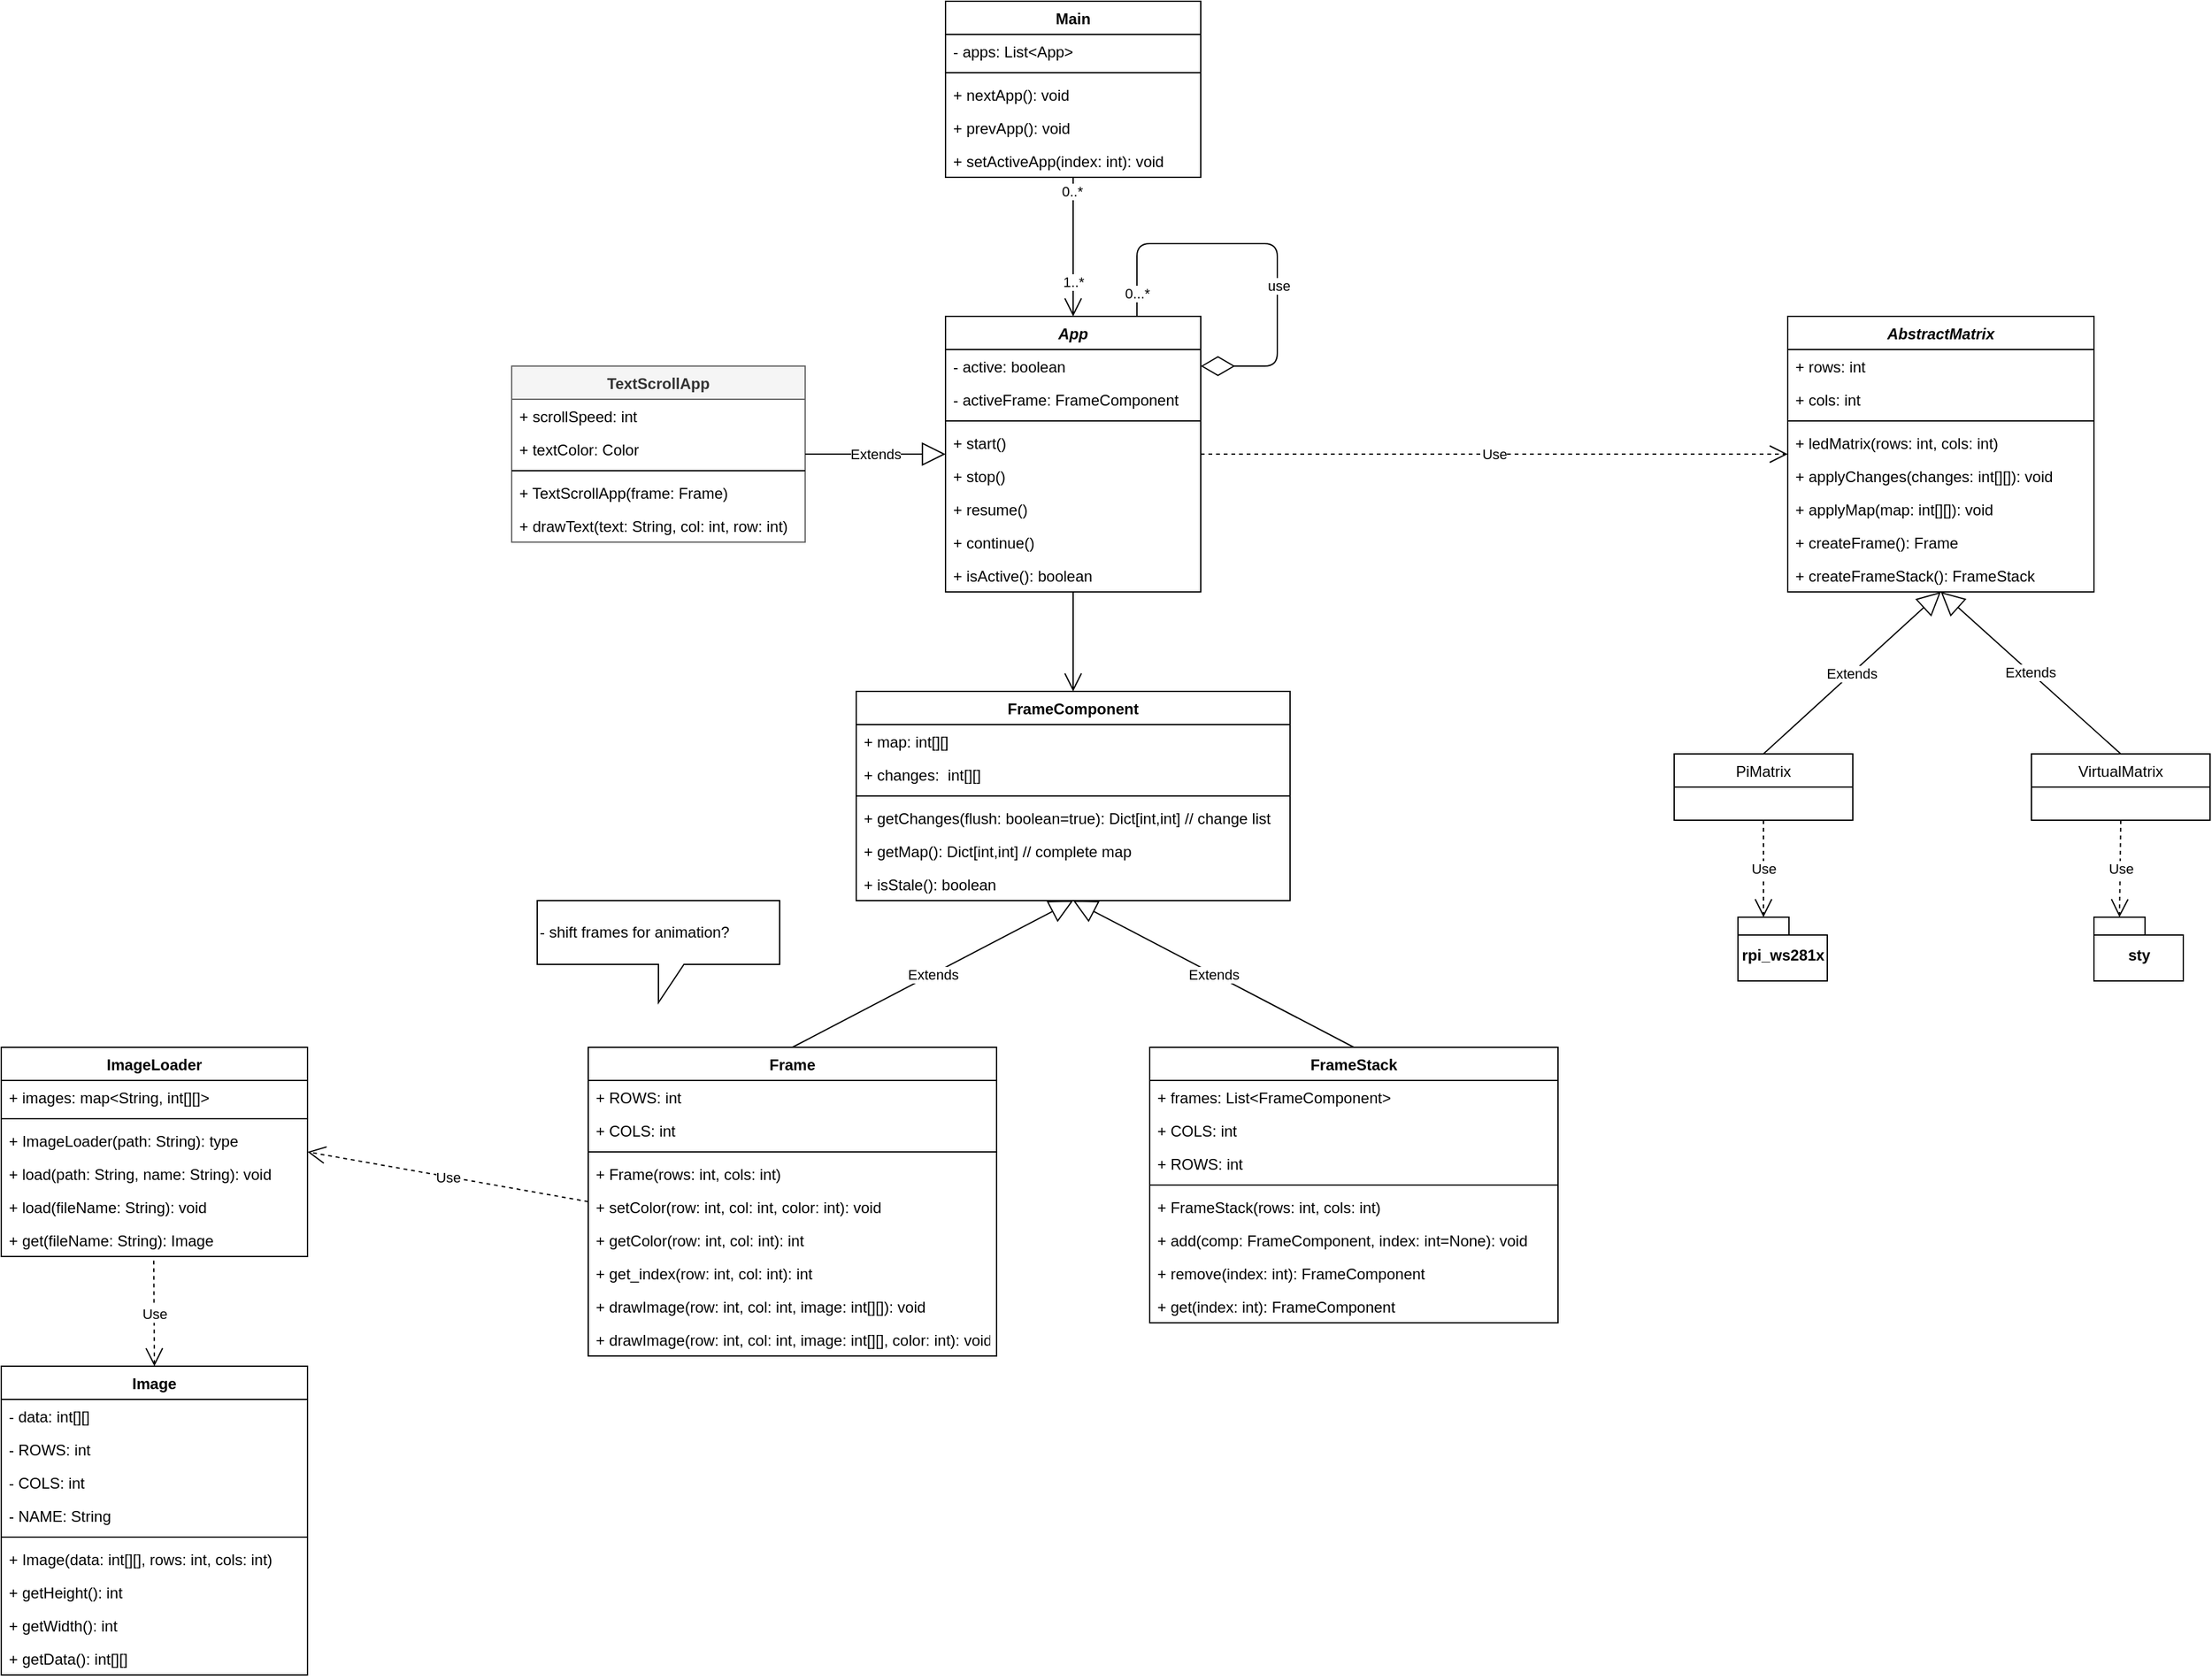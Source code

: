 <mxfile version="14.1.1" type="device"><diagram id="zWd4kCNnbouwcaQfFD9r" name="Page-1"><mxGraphModel dx="2737" dy="1589" grid="1" gridSize="10" guides="1" tooltips="1" connect="1" arrows="1" fold="1" page="1" pageScale="1" pageWidth="827" pageHeight="1169" math="0" shadow="0"><root><mxCell id="0"/><mxCell id="1" parent="0"/><mxCell id="qUtzshRl3Q2rggNu5MX5-23" value="Frame" style="swimlane;fontStyle=1;align=center;verticalAlign=top;childLayout=stackLayout;horizontal=1;startSize=26;horizontalStack=0;resizeParent=1;resizeParentMax=0;resizeLast=0;collapsible=1;marginBottom=0;" parent="1" vertex="1"><mxGeometry x="60" y="830" width="320" height="242" as="geometry"/></mxCell><mxCell id="VTci24ScNXywshiVKini-2" value="+ ROWS: int" style="text;strokeColor=none;fillColor=none;align=left;verticalAlign=top;spacingLeft=4;spacingRight=4;overflow=hidden;rotatable=0;points=[[0,0.5],[1,0.5]];portConstraint=eastwest;" vertex="1" parent="qUtzshRl3Q2rggNu5MX5-23"><mxGeometry y="26" width="320" height="26" as="geometry"/></mxCell><mxCell id="VTci24ScNXywshiVKini-1" value="+ COLS: int" style="text;strokeColor=none;fillColor=none;align=left;verticalAlign=top;spacingLeft=4;spacingRight=4;overflow=hidden;rotatable=0;points=[[0,0.5],[1,0.5]];portConstraint=eastwest;" vertex="1" parent="qUtzshRl3Q2rggNu5MX5-23"><mxGeometry y="52" width="320" height="26" as="geometry"/></mxCell><mxCell id="qUtzshRl3Q2rggNu5MX5-25" value="" style="line;strokeWidth=1;fillColor=none;align=left;verticalAlign=middle;spacingTop=-1;spacingLeft=3;spacingRight=3;rotatable=0;labelPosition=right;points=[];portConstraint=eastwest;" parent="qUtzshRl3Q2rggNu5MX5-23" vertex="1"><mxGeometry y="78" width="320" height="8" as="geometry"/></mxCell><mxCell id="qUtzshRl3Q2rggNu5MX5-26" value="+ Frame(rows: int, cols: int)" style="text;strokeColor=none;fillColor=none;align=left;verticalAlign=top;spacingLeft=4;spacingRight=4;overflow=hidden;rotatable=0;points=[[0,0.5],[1,0.5]];portConstraint=eastwest;" parent="qUtzshRl3Q2rggNu5MX5-23" vertex="1"><mxGeometry y="86" width="320" height="26" as="geometry"/></mxCell><mxCell id="qUtzshRl3Q2rggNu5MX5-27" value="+ setColor(row: int, col: int, color: int): void" style="text;strokeColor=none;fillColor=none;align=left;verticalAlign=top;spacingLeft=4;spacingRight=4;overflow=hidden;rotatable=0;points=[[0,0.5],[1,0.5]];portConstraint=eastwest;" parent="qUtzshRl3Q2rggNu5MX5-23" vertex="1"><mxGeometry y="112" width="320" height="26" as="geometry"/></mxCell><mxCell id="75zamd3g8fIUzLGYwq_m-1" value="+ getColor(row: int, col: int): int" style="text;strokeColor=none;fillColor=none;align=left;verticalAlign=top;spacingLeft=4;spacingRight=4;overflow=hidden;rotatable=0;points=[[0,0.5],[1,0.5]];portConstraint=eastwest;" parent="qUtzshRl3Q2rggNu5MX5-23" vertex="1"><mxGeometry y="138" width="320" height="26" as="geometry"/></mxCell><mxCell id="qUtzshRl3Q2rggNu5MX5-28" value="+ get_index(row: int, col: int): int" style="text;strokeColor=none;fillColor=none;align=left;verticalAlign=top;spacingLeft=4;spacingRight=4;overflow=hidden;rotatable=0;points=[[0,0.5],[1,0.5]];portConstraint=eastwest;" parent="qUtzshRl3Q2rggNu5MX5-23" vertex="1"><mxGeometry y="164" width="320" height="26" as="geometry"/></mxCell><mxCell id="P6dQW7F-8HOfv62DFW9g-23" value="+ drawImage(row: int, col: int, image: int[][]): void" style="text;strokeColor=none;fillColor=none;align=left;verticalAlign=top;spacingLeft=4;spacingRight=4;overflow=hidden;rotatable=0;points=[[0,0.5],[1,0.5]];portConstraint=eastwest;" parent="qUtzshRl3Q2rggNu5MX5-23" vertex="1"><mxGeometry y="190" width="320" height="26" as="geometry"/></mxCell><mxCell id="P6dQW7F-8HOfv62DFW9g-26" value="+ drawImage(row: int, col: int, image: int[][], color: int): void" style="text;strokeColor=none;fillColor=none;align=left;verticalAlign=top;spacingLeft=4;spacingRight=4;overflow=hidden;rotatable=0;points=[[0,0.5],[1,0.5]];portConstraint=eastwest;" parent="qUtzshRl3Q2rggNu5MX5-23" vertex="1"><mxGeometry y="216" width="320" height="26" as="geometry"/></mxCell><mxCell id="qUtzshRl3Q2rggNu5MX5-29" value="FrameStack" style="swimlane;fontStyle=1;align=center;verticalAlign=top;childLayout=stackLayout;horizontal=1;startSize=26;horizontalStack=0;resizeParent=1;resizeParentMax=0;resizeLast=0;collapsible=1;marginBottom=0;" parent="1" vertex="1"><mxGeometry x="500" y="830" width="320" height="216" as="geometry"/></mxCell><mxCell id="qUtzshRl3Q2rggNu5MX5-30" value="+ frames: List&lt;FrameComponent&gt;" style="text;strokeColor=none;fillColor=none;align=left;verticalAlign=top;spacingLeft=4;spacingRight=4;overflow=hidden;rotatable=0;points=[[0,0.5],[1,0.5]];portConstraint=eastwest;" parent="qUtzshRl3Q2rggNu5MX5-29" vertex="1"><mxGeometry y="26" width="320" height="26" as="geometry"/></mxCell><mxCell id="YteA5QvWKglpJTrWXSiE-21" value="+ COLS: int" style="text;strokeColor=none;fillColor=none;align=left;verticalAlign=top;spacingLeft=4;spacingRight=4;overflow=hidden;rotatable=0;points=[[0,0.5],[1,0.5]];portConstraint=eastwest;" parent="qUtzshRl3Q2rggNu5MX5-29" vertex="1"><mxGeometry y="52" width="320" height="26" as="geometry"/></mxCell><mxCell id="YteA5QvWKglpJTrWXSiE-22" value="+ ROWS: int" style="text;strokeColor=none;fillColor=none;align=left;verticalAlign=top;spacingLeft=4;spacingRight=4;overflow=hidden;rotatable=0;points=[[0,0.5],[1,0.5]];portConstraint=eastwest;" parent="qUtzshRl3Q2rggNu5MX5-29" vertex="1"><mxGeometry y="78" width="320" height="26" as="geometry"/></mxCell><mxCell id="qUtzshRl3Q2rggNu5MX5-31" value="" style="line;strokeWidth=1;fillColor=none;align=left;verticalAlign=middle;spacingTop=-1;spacingLeft=3;spacingRight=3;rotatable=0;labelPosition=right;points=[];portConstraint=eastwest;" parent="qUtzshRl3Q2rggNu5MX5-29" vertex="1"><mxGeometry y="104" width="320" height="8" as="geometry"/></mxCell><mxCell id="YteA5QvWKglpJTrWXSiE-12" value="+ FrameStack(rows: int, cols: int) " style="text;strokeColor=none;fillColor=none;align=left;verticalAlign=top;spacingLeft=4;spacingRight=4;overflow=hidden;rotatable=0;points=[[0,0.5],[1,0.5]];portConstraint=eastwest;" parent="qUtzshRl3Q2rggNu5MX5-29" vertex="1"><mxGeometry y="112" width="320" height="26" as="geometry"/></mxCell><mxCell id="qUtzshRl3Q2rggNu5MX5-32" value="+ add(comp: FrameComponent, index: int=None): void" style="text;strokeColor=none;fillColor=none;align=left;verticalAlign=top;spacingLeft=4;spacingRight=4;overflow=hidden;rotatable=0;points=[[0,0.5],[1,0.5]];portConstraint=eastwest;" parent="qUtzshRl3Q2rggNu5MX5-29" vertex="1"><mxGeometry y="138" width="320" height="26" as="geometry"/></mxCell><mxCell id="qUtzshRl3Q2rggNu5MX5-34" value="+ remove(index: int): FrameComponent" style="text;strokeColor=none;fillColor=none;align=left;verticalAlign=top;spacingLeft=4;spacingRight=4;overflow=hidden;rotatable=0;points=[[0,0.5],[1,0.5]];portConstraint=eastwest;" parent="qUtzshRl3Q2rggNu5MX5-29" vertex="1"><mxGeometry y="164" width="320" height="26" as="geometry"/></mxCell><mxCell id="75zamd3g8fIUzLGYwq_m-2" value="+ get(index: int): FrameComponent" style="text;strokeColor=none;fillColor=none;align=left;verticalAlign=top;spacingLeft=4;spacingRight=4;overflow=hidden;rotatable=0;points=[[0,0.5],[1,0.5]];portConstraint=eastwest;" parent="qUtzshRl3Q2rggNu5MX5-29" vertex="1"><mxGeometry y="190" width="320" height="26" as="geometry"/></mxCell><mxCell id="qUtzshRl3Q2rggNu5MX5-35" value="FrameComponent" style="swimlane;fontStyle=1;align=center;verticalAlign=top;childLayout=stackLayout;horizontal=1;startSize=26;horizontalStack=0;resizeParent=1;resizeParentMax=0;resizeLast=0;collapsible=1;marginBottom=0;" parent="1" vertex="1"><mxGeometry x="270" y="551" width="340" height="164" as="geometry"/></mxCell><mxCell id="qUtzshRl3Q2rggNu5MX5-37" value="+ map: int[][]" style="text;strokeColor=none;fillColor=none;align=left;verticalAlign=top;spacingLeft=4;spacingRight=4;overflow=hidden;rotatable=0;points=[[0,0.5],[1,0.5]];portConstraint=eastwest;fontStyle=0" parent="qUtzshRl3Q2rggNu5MX5-35" vertex="1"><mxGeometry y="26" width="340" height="26" as="geometry"/></mxCell><mxCell id="qUtzshRl3Q2rggNu5MX5-38" value="+ changes:  int[][]" style="text;strokeColor=none;fillColor=none;align=left;verticalAlign=top;spacingLeft=4;spacingRight=4;overflow=hidden;rotatable=0;points=[[0,0.5],[1,0.5]];portConstraint=eastwest;" parent="qUtzshRl3Q2rggNu5MX5-35" vertex="1"><mxGeometry y="52" width="340" height="26" as="geometry"/></mxCell><mxCell id="qUtzshRl3Q2rggNu5MX5-39" value="" style="line;strokeWidth=1;fillColor=none;align=left;verticalAlign=middle;spacingTop=-1;spacingLeft=3;spacingRight=3;rotatable=0;labelPosition=right;points=[];portConstraint=eastwest;" parent="qUtzshRl3Q2rggNu5MX5-35" vertex="1"><mxGeometry y="78" width="340" height="8" as="geometry"/></mxCell><mxCell id="qUtzshRl3Q2rggNu5MX5-45" value="+ getChanges(flush: boolean=true): Dict[int,int] // change list" style="text;strokeColor=none;fillColor=none;align=left;verticalAlign=top;spacingLeft=4;spacingRight=4;overflow=hidden;rotatable=0;points=[[0,0.5],[1,0.5]];portConstraint=eastwest;fontStyle=0" parent="qUtzshRl3Q2rggNu5MX5-35" vertex="1"><mxGeometry y="86" width="340" height="26" as="geometry"/></mxCell><mxCell id="qUtzshRl3Q2rggNu5MX5-40" value="+ getMap(): Dict[int,int] // complete map" style="text;strokeColor=none;fillColor=none;align=left;verticalAlign=top;spacingLeft=4;spacingRight=4;overflow=hidden;rotatable=0;points=[[0,0.5],[1,0.5]];portConstraint=eastwest;fontStyle=0" parent="qUtzshRl3Q2rggNu5MX5-35" vertex="1"><mxGeometry y="112" width="340" height="26" as="geometry"/></mxCell><mxCell id="qUtzshRl3Q2rggNu5MX5-36" value="+ isStale(): boolean" style="text;strokeColor=none;fillColor=none;align=left;verticalAlign=top;spacingLeft=4;spacingRight=4;overflow=hidden;rotatable=0;points=[[0,0.5],[1,0.5]];portConstraint=eastwest;" parent="qUtzshRl3Q2rggNu5MX5-35" vertex="1"><mxGeometry y="138" width="340" height="26" as="geometry"/></mxCell><mxCell id="qUtzshRl3Q2rggNu5MX5-41" value="Extends" style="endArrow=block;endSize=16;endFill=0;html=1;exitX=0.5;exitY=0;exitDx=0;exitDy=0;entryX=0.5;entryY=1;entryDx=0;entryDy=0;" parent="1" source="qUtzshRl3Q2rggNu5MX5-23" target="qUtzshRl3Q2rggNu5MX5-35" edge="1"><mxGeometry width="160" relative="1" as="geometry"><mxPoint x="200" y="770" as="sourcePoint"/><mxPoint x="360" y="770" as="targetPoint"/></mxGeometry></mxCell><mxCell id="qUtzshRl3Q2rggNu5MX5-42" value="Extends" style="endArrow=block;endSize=16;endFill=0;html=1;exitX=0.5;exitY=0;exitDx=0;exitDy=0;entryX=0.5;entryY=1;entryDx=0;entryDy=0;" parent="1" source="qUtzshRl3Q2rggNu5MX5-29" target="qUtzshRl3Q2rggNu5MX5-35" edge="1"><mxGeometry width="160" relative="1" as="geometry"><mxPoint x="690" y="730" as="sourcePoint"/><mxPoint x="470" y="760" as="targetPoint"/></mxGeometry></mxCell><mxCell id="qUtzshRl3Q2rggNu5MX5-46" value="App" style="swimlane;fontStyle=3;align=center;verticalAlign=top;childLayout=stackLayout;horizontal=1;startSize=26;horizontalStack=0;resizeParent=1;resizeParentMax=0;resizeLast=0;collapsible=1;marginBottom=0;fontColor=#000000;" parent="1" vertex="1"><mxGeometry x="340" y="257" width="200" height="216" as="geometry"/></mxCell><mxCell id="qUtzshRl3Q2rggNu5MX5-47" value="- active: boolean" style="text;strokeColor=none;fillColor=none;align=left;verticalAlign=top;spacingLeft=4;spacingRight=4;overflow=hidden;rotatable=0;points=[[0,0.5],[1,0.5]];portConstraint=eastwest;" parent="qUtzshRl3Q2rggNu5MX5-46" vertex="1"><mxGeometry y="26" width="200" height="26" as="geometry"/></mxCell><mxCell id="qUtzshRl3Q2rggNu5MX5-52" value="- activeFrame: FrameComponent" style="text;strokeColor=none;fillColor=none;align=left;verticalAlign=top;spacingLeft=4;spacingRight=4;overflow=hidden;rotatable=0;points=[[0,0.5],[1,0.5]];portConstraint=eastwest;" parent="qUtzshRl3Q2rggNu5MX5-46" vertex="1"><mxGeometry y="52" width="200" height="26" as="geometry"/></mxCell><mxCell id="qUtzshRl3Q2rggNu5MX5-48" value="" style="line;strokeWidth=1;fillColor=none;align=left;verticalAlign=middle;spacingTop=-1;spacingLeft=3;spacingRight=3;rotatable=0;labelPosition=right;points=[];portConstraint=eastwest;" parent="qUtzshRl3Q2rggNu5MX5-46" vertex="1"><mxGeometry y="78" width="200" height="8" as="geometry"/></mxCell><mxCell id="qUtzshRl3Q2rggNu5MX5-49" value="+ start()" style="text;strokeColor=none;fillColor=none;align=left;verticalAlign=top;spacingLeft=4;spacingRight=4;overflow=hidden;rotatable=0;points=[[0,0.5],[1,0.5]];portConstraint=eastwest;" parent="qUtzshRl3Q2rggNu5MX5-46" vertex="1"><mxGeometry y="86" width="200" height="26" as="geometry"/></mxCell><mxCell id="YteA5QvWKglpJTrWXSiE-9" value="+ stop()" style="text;strokeColor=none;fillColor=none;align=left;verticalAlign=top;spacingLeft=4;spacingRight=4;overflow=hidden;rotatable=0;points=[[0,0.5],[1,0.5]];portConstraint=eastwest;" parent="qUtzshRl3Q2rggNu5MX5-46" vertex="1"><mxGeometry y="112" width="200" height="26" as="geometry"/></mxCell><mxCell id="qUtzshRl3Q2rggNu5MX5-50" value="+ resume()" style="text;strokeColor=none;fillColor=none;align=left;verticalAlign=top;spacingLeft=4;spacingRight=4;overflow=hidden;rotatable=0;points=[[0,0.5],[1,0.5]];portConstraint=eastwest;" parent="qUtzshRl3Q2rggNu5MX5-46" vertex="1"><mxGeometry y="138" width="200" height="26" as="geometry"/></mxCell><mxCell id="YteA5QvWKglpJTrWXSiE-10" value="+ continue()" style="text;strokeColor=none;fillColor=none;align=left;verticalAlign=top;spacingLeft=4;spacingRight=4;overflow=hidden;rotatable=0;points=[[0,0.5],[1,0.5]];portConstraint=eastwest;" parent="qUtzshRl3Q2rggNu5MX5-46" vertex="1"><mxGeometry y="164" width="200" height="26" as="geometry"/></mxCell><mxCell id="qUtzshRl3Q2rggNu5MX5-51" value="+ isActive(): boolean" style="text;strokeColor=none;fillColor=none;align=left;verticalAlign=top;spacingLeft=4;spacingRight=4;overflow=hidden;rotatable=0;points=[[0,0.5],[1,0.5]];portConstraint=eastwest;" parent="qUtzshRl3Q2rggNu5MX5-46" vertex="1"><mxGeometry y="190" width="200" height="26" as="geometry"/></mxCell><mxCell id="YteA5QvWKglpJTrWXSiE-6" value="" style="endArrow=diamondThin;endFill=0;endSize=24;html=1;entryX=1;entryY=0.5;entryDx=0;entryDy=0;exitX=0.75;exitY=0;exitDx=0;exitDy=0;" parent="qUtzshRl3Q2rggNu5MX5-46" source="qUtzshRl3Q2rggNu5MX5-46" target="qUtzshRl3Q2rggNu5MX5-47" edge="1"><mxGeometry width="160" relative="1" as="geometry"><mxPoint x="180" y="-57" as="sourcePoint"/><mxPoint x="200" y="39" as="targetPoint"/><Array as="points"><mxPoint x="150" y="-57"/><mxPoint x="260" y="-57"/><mxPoint x="260" y="39"/></Array></mxGeometry></mxCell><mxCell id="YteA5QvWKglpJTrWXSiE-7" value="0...*" style="edgeLabel;html=1;align=center;verticalAlign=middle;resizable=0;points=[];" parent="YteA5QvWKglpJTrWXSiE-6" vertex="1" connectable="0"><mxGeometry x="-0.89" relative="1" as="geometry"><mxPoint as="offset"/></mxGeometry></mxCell><mxCell id="YteA5QvWKglpJTrWXSiE-8" value="use" style="edgeLabel;html=1;align=center;verticalAlign=middle;resizable=0;points=[];" parent="YteA5QvWKglpJTrWXSiE-6" vertex="1" connectable="0"><mxGeometry x="0.236" y="1" relative="1" as="geometry"><mxPoint as="offset"/></mxGeometry></mxCell><mxCell id="qUtzshRl3Q2rggNu5MX5-54" value="" style="endArrow=open;endFill=1;endSize=12;html=1;fontColor=#000000;entryX=0.5;entryY=0;entryDx=0;entryDy=0;exitX=0.5;exitY=1;exitDx=0;exitDy=0;" parent="1" source="qUtzshRl3Q2rggNu5MX5-46" target="qUtzshRl3Q2rggNu5MX5-35" edge="1"><mxGeometry width="160" relative="1" as="geometry"><mxPoint x="490" y="320" as="sourcePoint"/><mxPoint x="590" y="410" as="targetPoint"/></mxGeometry></mxCell><mxCell id="qUtzshRl3Q2rggNu5MX5-55" value="Main" style="swimlane;fontStyle=1;align=center;verticalAlign=top;childLayout=stackLayout;horizontal=1;startSize=26;horizontalStack=0;resizeParent=1;resizeParentMax=0;resizeLast=0;collapsible=1;marginBottom=0;fontColor=#000000;" parent="1" vertex="1"><mxGeometry x="340" y="10" width="200" height="138" as="geometry"/></mxCell><mxCell id="qUtzshRl3Q2rggNu5MX5-56" value="- apps: List&lt;App&gt;" style="text;strokeColor=none;fillColor=none;align=left;verticalAlign=top;spacingLeft=4;spacingRight=4;overflow=hidden;rotatable=0;points=[[0,0.5],[1,0.5]];portConstraint=eastwest;" parent="qUtzshRl3Q2rggNu5MX5-55" vertex="1"><mxGeometry y="26" width="200" height="26" as="geometry"/></mxCell><mxCell id="qUtzshRl3Q2rggNu5MX5-57" value="" style="line;strokeWidth=1;fillColor=none;align=left;verticalAlign=middle;spacingTop=-1;spacingLeft=3;spacingRight=3;rotatable=0;labelPosition=right;points=[];portConstraint=eastwest;" parent="qUtzshRl3Q2rggNu5MX5-55" vertex="1"><mxGeometry y="52" width="200" height="8" as="geometry"/></mxCell><mxCell id="qUtzshRl3Q2rggNu5MX5-59" value="+ nextApp(): void" style="text;strokeColor=none;fillColor=none;align=left;verticalAlign=top;spacingLeft=4;spacingRight=4;overflow=hidden;rotatable=0;points=[[0,0.5],[1,0.5]];portConstraint=eastwest;" parent="qUtzshRl3Q2rggNu5MX5-55" vertex="1"><mxGeometry y="60" width="200" height="26" as="geometry"/></mxCell><mxCell id="qUtzshRl3Q2rggNu5MX5-58" value="+ prevApp(): void" style="text;strokeColor=none;fillColor=none;align=left;verticalAlign=top;spacingLeft=4;spacingRight=4;overflow=hidden;rotatable=0;points=[[0,0.5],[1,0.5]];portConstraint=eastwest;" parent="qUtzshRl3Q2rggNu5MX5-55" vertex="1"><mxGeometry y="86" width="200" height="26" as="geometry"/></mxCell><mxCell id="qUtzshRl3Q2rggNu5MX5-60" value="+ setActiveApp(index: int): void" style="text;strokeColor=none;fillColor=none;align=left;verticalAlign=top;spacingLeft=4;spacingRight=4;overflow=hidden;rotatable=0;points=[[0,0.5],[1,0.5]];portConstraint=eastwest;" parent="qUtzshRl3Q2rggNu5MX5-55" vertex="1"><mxGeometry y="112" width="200" height="26" as="geometry"/></mxCell><mxCell id="qUtzshRl3Q2rggNu5MX5-61" value="1..*" style="endArrow=open;endFill=1;endSize=12;html=1;fontColor=#000000;entryX=0.5;entryY=0;entryDx=0;entryDy=0;exitX=0.5;exitY=1;exitDx=0;exitDy=0;" parent="1" source="qUtzshRl3Q2rggNu5MX5-55" target="qUtzshRl3Q2rggNu5MX5-46" edge="1"><mxGeometry x="0.505" width="160" relative="1" as="geometry"><mxPoint x="630" y="160" as="sourcePoint"/><mxPoint x="590" y="296" as="targetPoint"/><mxPoint as="offset"/></mxGeometry></mxCell><mxCell id="P6dQW7F-8HOfv62DFW9g-44" value="0..*" style="edgeLabel;html=1;align=center;verticalAlign=middle;resizable=0;points=[];" parent="qUtzshRl3Q2rggNu5MX5-61" vertex="1" connectable="0"><mxGeometry x="-0.804" y="-1" relative="1" as="geometry"><mxPoint as="offset"/></mxGeometry></mxCell><mxCell id="P6dQW7F-8HOfv62DFW9g-5" value="AbstractMatrix" style="swimlane;fontStyle=3;align=center;verticalAlign=top;childLayout=stackLayout;horizontal=1;startSize=26;horizontalStack=0;resizeParent=1;resizeParentMax=0;resizeLast=0;collapsible=1;marginBottom=0;" parent="1" vertex="1"><mxGeometry x="1000" y="257" width="240" height="216" as="geometry"/></mxCell><mxCell id="P6dQW7F-8HOfv62DFW9g-6" value="+ rows: int&#10;" style="text;strokeColor=none;fillColor=none;align=left;verticalAlign=top;spacingLeft=4;spacingRight=4;overflow=hidden;rotatable=0;points=[[0,0.5],[1,0.5]];portConstraint=eastwest;" parent="P6dQW7F-8HOfv62DFW9g-5" vertex="1"><mxGeometry y="26" width="240" height="26" as="geometry"/></mxCell><mxCell id="P6dQW7F-8HOfv62DFW9g-25" value="+ cols: int" style="text;strokeColor=none;fillColor=none;align=left;verticalAlign=top;spacingLeft=4;spacingRight=4;overflow=hidden;rotatable=0;points=[[0,0.5],[1,0.5]];portConstraint=eastwest;" parent="P6dQW7F-8HOfv62DFW9g-5" vertex="1"><mxGeometry y="52" width="240" height="26" as="geometry"/></mxCell><mxCell id="P6dQW7F-8HOfv62DFW9g-7" value="" style="line;strokeWidth=1;fillColor=none;align=left;verticalAlign=middle;spacingTop=-1;spacingLeft=3;spacingRight=3;rotatable=0;labelPosition=right;points=[];portConstraint=eastwest;" parent="P6dQW7F-8HOfv62DFW9g-5" vertex="1"><mxGeometry y="78" width="240" height="8" as="geometry"/></mxCell><mxCell id="P6dQW7F-8HOfv62DFW9g-8" value="+ ledMatrix(rows: int, cols: int)" style="text;strokeColor=none;fillColor=none;align=left;verticalAlign=top;spacingLeft=4;spacingRight=4;overflow=hidden;rotatable=0;points=[[0,0.5],[1,0.5]];portConstraint=eastwest;" parent="P6dQW7F-8HOfv62DFW9g-5" vertex="1"><mxGeometry y="86" width="240" height="26" as="geometry"/></mxCell><mxCell id="P6dQW7F-8HOfv62DFW9g-14" value="+ applyChanges(changes: int[][]): void" style="text;strokeColor=none;fillColor=none;align=left;verticalAlign=top;spacingLeft=4;spacingRight=4;overflow=hidden;rotatable=0;points=[[0,0.5],[1,0.5]];portConstraint=eastwest;" parent="P6dQW7F-8HOfv62DFW9g-5" vertex="1"><mxGeometry y="112" width="240" height="26" as="geometry"/></mxCell><mxCell id="P6dQW7F-8HOfv62DFW9g-24" value="+ applyMap(map: int[][]): void" style="text;strokeColor=none;fillColor=none;align=left;verticalAlign=top;spacingLeft=4;spacingRight=4;overflow=hidden;rotatable=0;points=[[0,0.5],[1,0.5]];portConstraint=eastwest;" parent="P6dQW7F-8HOfv62DFW9g-5" vertex="1"><mxGeometry y="138" width="240" height="26" as="geometry"/></mxCell><mxCell id="YteA5QvWKglpJTrWXSiE-11" value="+ createFrame(): Frame" style="text;strokeColor=none;fillColor=none;align=left;verticalAlign=top;spacingLeft=4;spacingRight=4;overflow=hidden;rotatable=0;points=[[0,0.5],[1,0.5]];portConstraint=eastwest;" parent="P6dQW7F-8HOfv62DFW9g-5" vertex="1"><mxGeometry y="164" width="240" height="26" as="geometry"/></mxCell><mxCell id="YteA5QvWKglpJTrWXSiE-13" value="+ createFrameStack(): FrameStack" style="text;strokeColor=none;fillColor=none;align=left;verticalAlign=top;spacingLeft=4;spacingRight=4;overflow=hidden;rotatable=0;points=[[0,0.5],[1,0.5]];portConstraint=eastwest;" parent="P6dQW7F-8HOfv62DFW9g-5" vertex="1"><mxGeometry y="190" width="240" height="26" as="geometry"/></mxCell><mxCell id="P6dQW7F-8HOfv62DFW9g-10" value="PiMatrix" style="swimlane;fontStyle=0;childLayout=stackLayout;horizontal=1;startSize=26;fillColor=none;horizontalStack=0;resizeParent=1;resizeParentMax=0;resizeLast=0;collapsible=1;marginBottom=0;" parent="1" vertex="1"><mxGeometry x="911" y="600" width="140" height="52" as="geometry"/></mxCell><mxCell id="P6dQW7F-8HOfv62DFW9g-15" value="VirtualMatrix" style="swimlane;fontStyle=0;childLayout=stackLayout;horizontal=1;startSize=26;fillColor=none;horizontalStack=0;resizeParent=1;resizeParentMax=0;resizeLast=0;collapsible=1;marginBottom=0;" parent="1" vertex="1"><mxGeometry x="1191" y="600" width="140" height="52" as="geometry"/></mxCell><mxCell id="P6dQW7F-8HOfv62DFW9g-16" value="rpi_ws281x" style="shape=folder;fontStyle=1;spacingTop=10;tabWidth=40;tabHeight=14;tabPosition=left;html=1;" parent="1" vertex="1"><mxGeometry x="961" y="728" width="70" height="50" as="geometry"/></mxCell><mxCell id="P6dQW7F-8HOfv62DFW9g-18" value="Extends" style="endArrow=block;endSize=16;endFill=0;html=1;exitX=0.5;exitY=0;exitDx=0;exitDy=0;entryX=0.5;entryY=1;entryDx=0;entryDy=0;" parent="1" source="P6dQW7F-8HOfv62DFW9g-10" target="P6dQW7F-8HOfv62DFW9g-5" edge="1"><mxGeometry width="160" relative="1" as="geometry"><mxPoint x="990" y="640" as="sourcePoint"/><mxPoint x="1090" y="500" as="targetPoint"/></mxGeometry></mxCell><mxCell id="P6dQW7F-8HOfv62DFW9g-19" value="Extends" style="endArrow=block;endSize=16;endFill=0;html=1;exitX=0.5;exitY=0;exitDx=0;exitDy=0;entryX=0.5;entryY=1;entryDx=0;entryDy=0;" parent="1" source="P6dQW7F-8HOfv62DFW9g-15" target="P6dQW7F-8HOfv62DFW9g-5" edge="1"><mxGeometry width="160" relative="1" as="geometry"><mxPoint x="1040" y="584" as="sourcePoint"/><mxPoint x="1130" y="510" as="targetPoint"/></mxGeometry></mxCell><mxCell id="P6dQW7F-8HOfv62DFW9g-20" value="Use" style="endArrow=open;endSize=12;dashed=1;html=1;exitX=0.5;exitY=1;exitDx=0;exitDy=0;entryX=0;entryY=0;entryDx=20;entryDy=0;entryPerimeter=0;" parent="1" source="P6dQW7F-8HOfv62DFW9g-10" target="P6dQW7F-8HOfv62DFW9g-16" edge="1"><mxGeometry width="160" relative="1" as="geometry"><mxPoint x="981" y="698" as="sourcePoint"/><mxPoint x="1141" y="698" as="targetPoint"/></mxGeometry></mxCell><mxCell id="P6dQW7F-8HOfv62DFW9g-21" value="Use" style="endArrow=open;endSize=12;dashed=1;html=1;exitX=1;exitY=0.5;exitDx=0;exitDy=0;entryX=0;entryY=0.5;entryDx=0;entryDy=0;" parent="1" source="qUtzshRl3Q2rggNu5MX5-46" target="P6dQW7F-8HOfv62DFW9g-5" edge="1"><mxGeometry width="160" relative="1" as="geometry"><mxPoint x="560" y="340" as="sourcePoint"/><mxPoint x="970" y="342" as="targetPoint"/></mxGeometry></mxCell><mxCell id="P6dQW7F-8HOfv62DFW9g-28" value="- shift frames for animation?" style="shape=callout;whiteSpace=wrap;html=1;perimeter=calloutPerimeter;align=left;" parent="1" vertex="1"><mxGeometry x="20" y="715" width="190" height="80" as="geometry"/></mxCell><mxCell id="P6dQW7F-8HOfv62DFW9g-29" value="ImageLoader" style="swimlane;fontStyle=1;align=center;verticalAlign=top;childLayout=stackLayout;horizontal=1;startSize=26;horizontalStack=0;resizeParent=1;resizeParentMax=0;resizeLast=0;collapsible=1;marginBottom=0;" parent="1" vertex="1"><mxGeometry x="-400" y="830" width="240" height="164" as="geometry"/></mxCell><mxCell id="P6dQW7F-8HOfv62DFW9g-41" value="+ images: map&lt;String, int[][]&gt;" style="text;strokeColor=none;fillColor=none;align=left;verticalAlign=top;spacingLeft=4;spacingRight=4;overflow=hidden;rotatable=0;points=[[0,0.5],[1,0.5]];portConstraint=eastwest;" parent="P6dQW7F-8HOfv62DFW9g-29" vertex="1"><mxGeometry y="26" width="240" height="26" as="geometry"/></mxCell><mxCell id="P6dQW7F-8HOfv62DFW9g-31" value="" style="line;strokeWidth=1;fillColor=none;align=left;verticalAlign=middle;spacingTop=-1;spacingLeft=3;spacingRight=3;rotatable=0;labelPosition=right;points=[];portConstraint=eastwest;" parent="P6dQW7F-8HOfv62DFW9g-29" vertex="1"><mxGeometry y="52" width="240" height="8" as="geometry"/></mxCell><mxCell id="P6dQW7F-8HOfv62DFW9g-32" value="+ ImageLoader(path: String): type" style="text;strokeColor=none;fillColor=none;align=left;verticalAlign=top;spacingLeft=4;spacingRight=4;overflow=hidden;rotatable=0;points=[[0,0.5],[1,0.5]];portConstraint=eastwest;" parent="P6dQW7F-8HOfv62DFW9g-29" vertex="1"><mxGeometry y="60" width="240" height="26" as="geometry"/></mxCell><mxCell id="P6dQW7F-8HOfv62DFW9g-33" value="+ load(path: String, name: String): void" style="text;strokeColor=none;fillColor=none;align=left;verticalAlign=top;spacingLeft=4;spacingRight=4;overflow=hidden;rotatable=0;points=[[0,0.5],[1,0.5]];portConstraint=eastwest;fontStyle=0" parent="P6dQW7F-8HOfv62DFW9g-29" vertex="1"><mxGeometry y="86" width="240" height="26" as="geometry"/></mxCell><mxCell id="P6dQW7F-8HOfv62DFW9g-39" value="+ load(fileName: String): void" style="text;strokeColor=none;fillColor=none;align=left;verticalAlign=top;spacingLeft=4;spacingRight=4;overflow=hidden;rotatable=0;points=[[0,0.5],[1,0.5]];portConstraint=eastwest;fontStyle=0" parent="P6dQW7F-8HOfv62DFW9g-29" vertex="1"><mxGeometry y="112" width="240" height="26" as="geometry"/></mxCell><mxCell id="P6dQW7F-8HOfv62DFW9g-40" value="+ get(fileName: String): Image" style="text;strokeColor=none;fillColor=none;align=left;verticalAlign=top;spacingLeft=4;spacingRight=4;overflow=hidden;rotatable=0;points=[[0,0.5],[1,0.5]];portConstraint=eastwest;fontStyle=0" parent="P6dQW7F-8HOfv62DFW9g-29" vertex="1"><mxGeometry y="138" width="240" height="26" as="geometry"/></mxCell><mxCell id="P6dQW7F-8HOfv62DFW9g-45" value="Image" style="swimlane;fontStyle=1;align=center;verticalAlign=top;childLayout=stackLayout;horizontal=1;startSize=26;horizontalStack=0;resizeParent=1;resizeParentMax=0;resizeLast=0;collapsible=1;marginBottom=0;" parent="1" vertex="1"><mxGeometry x="-400" y="1080" width="240" height="242" as="geometry"/></mxCell><mxCell id="P6dQW7F-8HOfv62DFW9g-46" value="- data: int[][]" style="text;strokeColor=none;fillColor=none;align=left;verticalAlign=top;spacingLeft=4;spacingRight=4;overflow=hidden;rotatable=0;points=[[0,0.5],[1,0.5]];portConstraint=eastwest;" parent="P6dQW7F-8HOfv62DFW9g-45" vertex="1"><mxGeometry y="26" width="240" height="26" as="geometry"/></mxCell><mxCell id="P6dQW7F-8HOfv62DFW9g-47" value="- ROWS: int&#10;" style="text;strokeColor=none;fillColor=none;align=left;verticalAlign=top;spacingLeft=4;spacingRight=4;overflow=hidden;rotatable=0;points=[[0,0.5],[1,0.5]];portConstraint=eastwest;" parent="P6dQW7F-8HOfv62DFW9g-45" vertex="1"><mxGeometry y="52" width="240" height="26" as="geometry"/></mxCell><mxCell id="P6dQW7F-8HOfv62DFW9g-53" value="- COLS: int&#10;" style="text;strokeColor=none;fillColor=none;align=left;verticalAlign=top;spacingLeft=4;spacingRight=4;overflow=hidden;rotatable=0;points=[[0,0.5],[1,0.5]];portConstraint=eastwest;" parent="P6dQW7F-8HOfv62DFW9g-45" vertex="1"><mxGeometry y="78" width="240" height="26" as="geometry"/></mxCell><mxCell id="P6dQW7F-8HOfv62DFW9g-54" value="- NAME: String&#10;" style="text;strokeColor=none;fillColor=none;align=left;verticalAlign=top;spacingLeft=4;spacingRight=4;overflow=hidden;rotatable=0;points=[[0,0.5],[1,0.5]];portConstraint=eastwest;" parent="P6dQW7F-8HOfv62DFW9g-45" vertex="1"><mxGeometry y="104" width="240" height="26" as="geometry"/></mxCell><mxCell id="P6dQW7F-8HOfv62DFW9g-48" value="" style="line;strokeWidth=1;fillColor=none;align=left;verticalAlign=middle;spacingTop=-1;spacingLeft=3;spacingRight=3;rotatable=0;labelPosition=right;points=[];portConstraint=eastwest;" parent="P6dQW7F-8HOfv62DFW9g-45" vertex="1"><mxGeometry y="130" width="240" height="8" as="geometry"/></mxCell><mxCell id="P6dQW7F-8HOfv62DFW9g-49" value="+ Image(data: int[][], rows: int, cols: int)" style="text;strokeColor=none;fillColor=none;align=left;verticalAlign=top;spacingLeft=4;spacingRight=4;overflow=hidden;rotatable=0;points=[[0,0.5],[1,0.5]];portConstraint=eastwest;" parent="P6dQW7F-8HOfv62DFW9g-45" vertex="1"><mxGeometry y="138" width="240" height="26" as="geometry"/></mxCell><mxCell id="P6dQW7F-8HOfv62DFW9g-50" value="+ getHeight(): int" style="text;strokeColor=none;fillColor=none;align=left;verticalAlign=top;spacingLeft=4;spacingRight=4;overflow=hidden;rotatable=0;points=[[0,0.5],[1,0.5]];portConstraint=eastwest;fontStyle=0" parent="P6dQW7F-8HOfv62DFW9g-45" vertex="1"><mxGeometry y="164" width="240" height="26" as="geometry"/></mxCell><mxCell id="P6dQW7F-8HOfv62DFW9g-51" value="+ getWidth(): int" style="text;strokeColor=none;fillColor=none;align=left;verticalAlign=top;spacingLeft=4;spacingRight=4;overflow=hidden;rotatable=0;points=[[0,0.5],[1,0.5]];portConstraint=eastwest;fontStyle=0" parent="P6dQW7F-8HOfv62DFW9g-45" vertex="1"><mxGeometry y="190" width="240" height="26" as="geometry"/></mxCell><mxCell id="P6dQW7F-8HOfv62DFW9g-52" value="+ getData(): int[][]" style="text;strokeColor=none;fillColor=none;align=left;verticalAlign=top;spacingLeft=4;spacingRight=4;overflow=hidden;rotatable=0;points=[[0,0.5],[1,0.5]];portConstraint=eastwest;fontStyle=0" parent="P6dQW7F-8HOfv62DFW9g-45" vertex="1"><mxGeometry y="216" width="240" height="26" as="geometry"/></mxCell><mxCell id="P6dQW7F-8HOfv62DFW9g-57" value="Use" style="endArrow=open;endSize=12;dashed=1;html=1;entryX=0.5;entryY=0;entryDx=0;entryDy=0;exitX=0.498;exitY=1.123;exitDx=0;exitDy=0;exitPerimeter=0;" parent="1" source="P6dQW7F-8HOfv62DFW9g-40" target="P6dQW7F-8HOfv62DFW9g-45" edge="1"><mxGeometry width="160" relative="1" as="geometry"><mxPoint x="-280" y="1040" as="sourcePoint"/><mxPoint y="930" as="targetPoint"/></mxGeometry></mxCell><mxCell id="YteA5QvWKglpJTrWXSiE-15" value="sty" style="shape=folder;fontStyle=1;spacingTop=10;tabWidth=40;tabHeight=14;tabPosition=left;html=1;" parent="1" vertex="1"><mxGeometry x="1240" y="728" width="70" height="50" as="geometry"/></mxCell><mxCell id="YteA5QvWKglpJTrWXSiE-17" value="Use" style="endArrow=open;endSize=12;dashed=1;html=1;entryX=0;entryY=0;entryDx=20;entryDy=0;entryPerimeter=0;exitX=0.5;exitY=1;exitDx=0;exitDy=0;" parent="1" source="P6dQW7F-8HOfv62DFW9g-15" target="YteA5QvWKglpJTrWXSiE-15" edge="1"><mxGeometry width="160" relative="1" as="geometry"><mxPoint x="1280" y="680" as="sourcePoint"/><mxPoint x="1260.66" y="728" as="targetPoint"/></mxGeometry></mxCell><mxCell id="YteA5QvWKglpJTrWXSiE-18" value="Use" style="endArrow=open;endSize=12;dashed=1;html=1;exitX=0;exitY=0.5;exitDx=0;exitDy=0;entryX=1;entryY=0.5;entryDx=0;entryDy=0;" parent="1" source="qUtzshRl3Q2rggNu5MX5-23" target="P6dQW7F-8HOfv62DFW9g-29" edge="1"><mxGeometry width="160" relative="1" as="geometry"><mxPoint x="30" y="920" as="sourcePoint"/><mxPoint x="-130" y="930" as="targetPoint"/><Array as="points"/></mxGeometry></mxCell><mxCell id="YteA5QvWKglpJTrWXSiE-28" value="TextScrollApp" style="swimlane;fontStyle=1;align=center;verticalAlign=top;childLayout=stackLayout;horizontal=1;startSize=26;horizontalStack=0;resizeParent=1;resizeParentMax=0;resizeLast=0;collapsible=1;marginBottom=0;fillColor=#f5f5f5;strokeColor=#666666;fontColor=#333333;" parent="1" vertex="1"><mxGeometry y="296" width="230" height="138" as="geometry"/></mxCell><mxCell id="YteA5QvWKglpJTrWXSiE-29" value="+ scrollSpeed: int" style="text;strokeColor=none;fillColor=none;align=left;verticalAlign=top;spacingLeft=4;spacingRight=4;overflow=hidden;rotatable=0;points=[[0,0.5],[1,0.5]];portConstraint=eastwest;" parent="YteA5QvWKglpJTrWXSiE-28" vertex="1"><mxGeometry y="26" width="230" height="26" as="geometry"/></mxCell><mxCell id="YteA5QvWKglpJTrWXSiE-33" value="+ textColor: Color" style="text;strokeColor=none;fillColor=none;align=left;verticalAlign=top;spacingLeft=4;spacingRight=4;overflow=hidden;rotatable=0;points=[[0,0.5],[1,0.5]];portConstraint=eastwest;" parent="YteA5QvWKglpJTrWXSiE-28" vertex="1"><mxGeometry y="52" width="230" height="26" as="geometry"/></mxCell><mxCell id="YteA5QvWKglpJTrWXSiE-30" value="" style="line;strokeWidth=1;fillColor=none;align=left;verticalAlign=middle;spacingTop=-1;spacingLeft=3;spacingRight=3;rotatable=0;labelPosition=right;points=[];portConstraint=eastwest;" parent="YteA5QvWKglpJTrWXSiE-28" vertex="1"><mxGeometry y="78" width="230" height="8" as="geometry"/></mxCell><mxCell id="YteA5QvWKglpJTrWXSiE-31" value="+ TextScrollApp(frame: Frame)" style="text;strokeColor=none;fillColor=none;align=left;verticalAlign=top;spacingLeft=4;spacingRight=4;overflow=hidden;rotatable=0;points=[[0,0.5],[1,0.5]];portConstraint=eastwest;" parent="YteA5QvWKglpJTrWXSiE-28" vertex="1"><mxGeometry y="86" width="230" height="26" as="geometry"/></mxCell><mxCell id="YteA5QvWKglpJTrWXSiE-32" value="+ drawText(text: String, col: int, row: int)" style="text;strokeColor=none;fillColor=none;align=left;verticalAlign=top;spacingLeft=4;spacingRight=4;overflow=hidden;rotatable=0;points=[[0,0.5],[1,0.5]];portConstraint=eastwest;" parent="YteA5QvWKglpJTrWXSiE-28" vertex="1"><mxGeometry y="112" width="230" height="26" as="geometry"/></mxCell><mxCell id="YteA5QvWKglpJTrWXSiE-40" value="Extends" style="endArrow=block;endSize=16;endFill=0;html=1;entryX=0;entryY=0.5;entryDx=0;entryDy=0;exitX=1;exitY=0.5;exitDx=0;exitDy=0;" parent="1" source="YteA5QvWKglpJTrWXSiE-28" target="qUtzshRl3Q2rggNu5MX5-46" edge="1"><mxGeometry width="160" relative="1" as="geometry"><mxPoint x="110" y="365" as="sourcePoint"/><mxPoint x="340" y="365" as="targetPoint"/><Array as="points"/></mxGeometry></mxCell></root></mxGraphModel></diagram></mxfile>